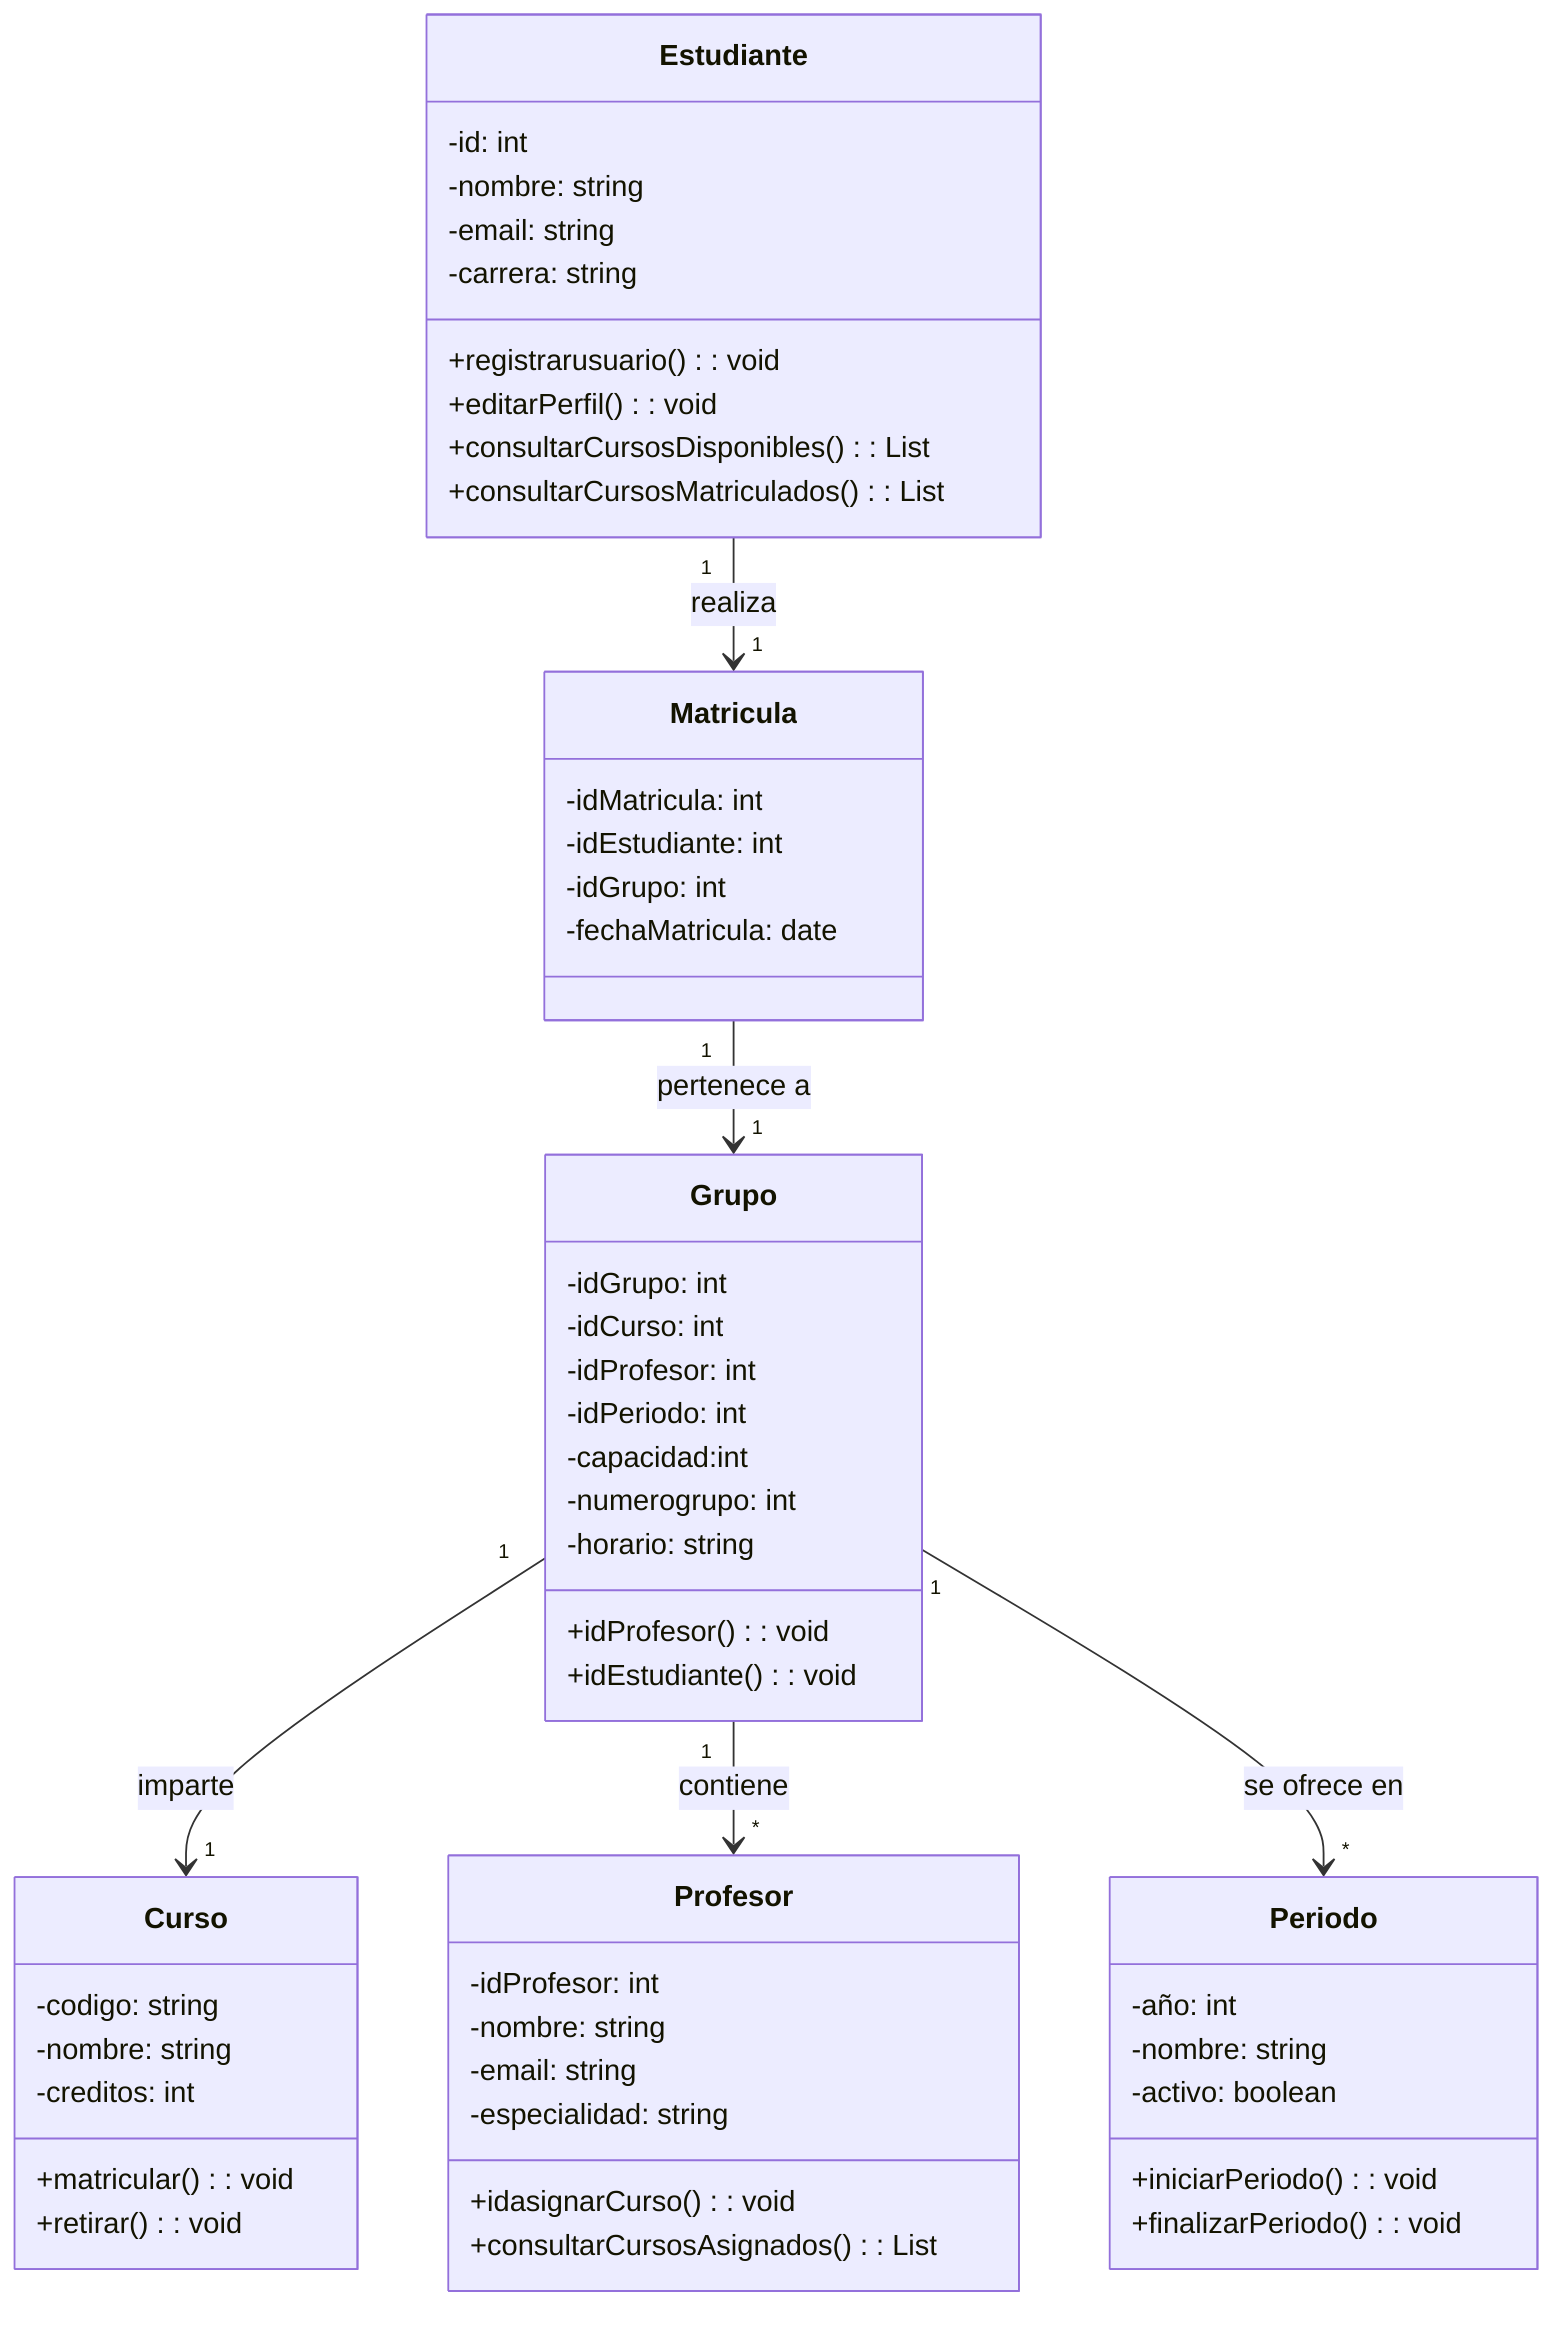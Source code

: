 classDiagram
    class Estudiante {
        -id: int
        -nombre: string
        -email: string
        -carrera: string
        +registrarusuario(): void
        +editarPerfil(): void
        +consultarCursosDisponibles(): List<Curso>
        +consultarCursosMatriculados(): List<Grupo>
    }

    class Profesor {
        -idProfesor: int
        -nombre: string
        -email: string
        -especialidad: string
        +idasignarCurso(): void
        +consultarCursosAsignados(): List<Curso>
    }

    class Curso {
        -codigo: string
        -nombre: string
        -creditos: int
        +matricular(): void
        +retirar(): void
    }

    class Grupo {
        -idGrupo: int
        -idCurso: int
        -idProfesor: int
        -idPeriodo: int
        -capacidad:int 
        -numerogrupo: int
        -horario: string
        +idProfesor(): void
        +idEstudiante(): void
    }

    class Periodo {
        -año: int
        -nombre: string
        -activo: boolean
        +iniciarPeriodo(): void
        +finalizarPeriodo(): void
    }

    class Matricula{
        -idMatricula: int
        -idEstudiante: int
        -idGrupo: int
        -fechaMatricula: date
    }

    Estudiante "1" --> "1" Matricula : realiza
    Matricula "1" --> "1" Grupo : pertenece a
    Grupo "1" --> "1" Curso : imparte
    Grupo "1" --> "*" Profesor : contiene
    Grupo "1" --> "*" Periodo : se ofrece en